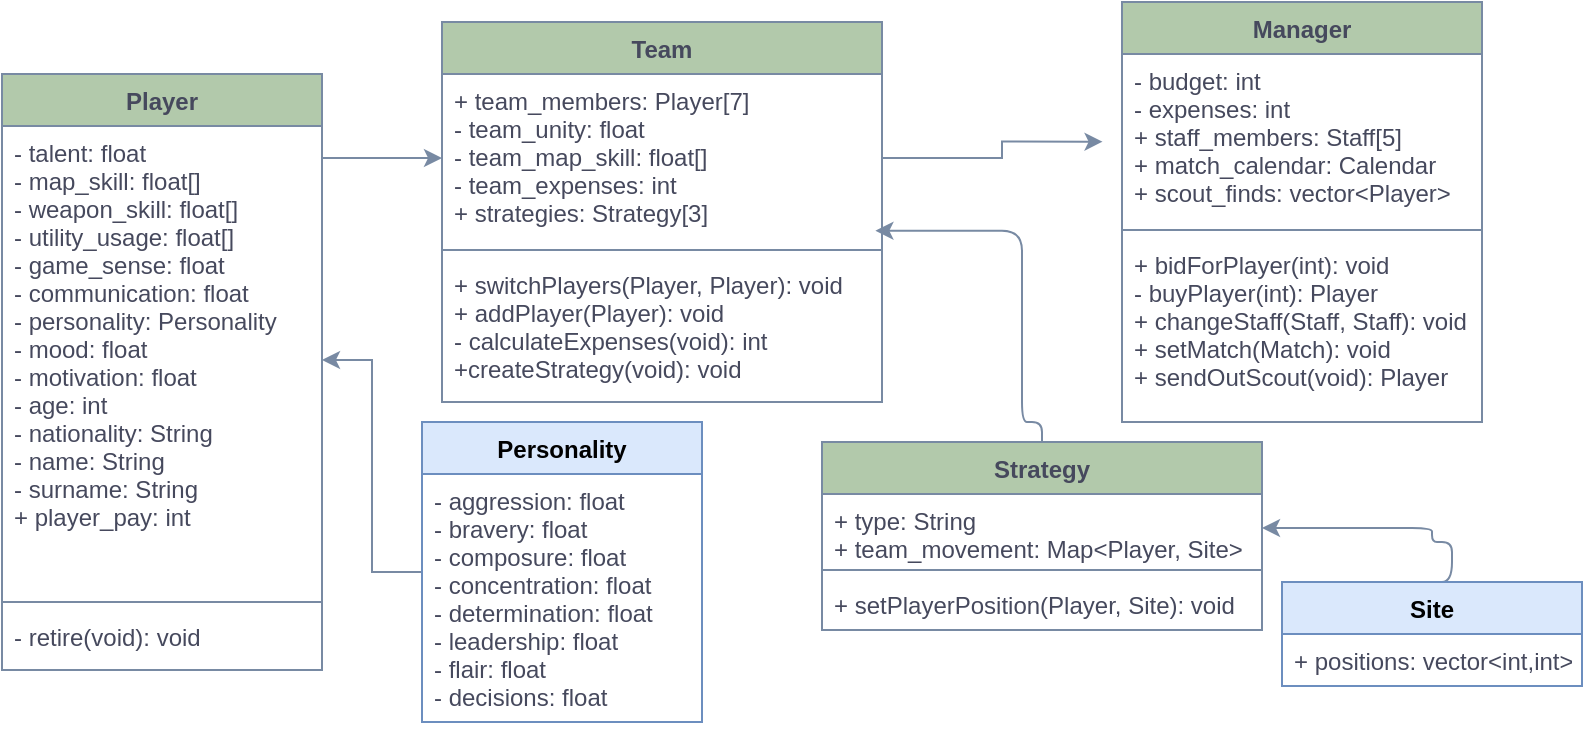 <mxfile version="14.4.2" type="device"><diagram id="JGMPJzbyvDWoWRBRQCqn" name="FPS Menager"><mxGraphModel dx="1022" dy="446" grid="1" gridSize="10" guides="1" tooltips="1" connect="1" arrows="1" fold="1" page="1" pageScale="1" pageWidth="850" pageHeight="1100" math="0" shadow="0"><root><mxCell id="0"/><mxCell id="1" parent="0"/><mxCell id="d4QqwgHZMLwHon4m-uyl-1" value="Team" style="swimlane;fontStyle=1;align=center;verticalAlign=top;childLayout=stackLayout;horizontal=1;startSize=26;horizontalStack=0;resizeParent=1;resizeParentMax=0;resizeLast=0;collapsible=1;marginBottom=0;fillColor=#B2C9AB;strokeColor=#788AA3;fontColor=#46495D;" parent="1" vertex="1"><mxGeometry x="260" y="20" width="220" height="190" as="geometry"/></mxCell><mxCell id="d4QqwgHZMLwHon4m-uyl-2" value="+ team_members: Player[7]&#10;- team_unity: float&#10;- team_map_skill: float[]&#10;- team_expenses: int&#10;+ strategies: Strategy[3]&#10;" style="text;strokeColor=none;fillColor=none;align=left;verticalAlign=top;spacingLeft=4;spacingRight=4;overflow=hidden;rotatable=0;points=[[0,0.5],[1,0.5]];portConstraint=eastwest;fontColor=#46495D;" parent="d4QqwgHZMLwHon4m-uyl-1" vertex="1"><mxGeometry y="26" width="220" height="84" as="geometry"/></mxCell><mxCell id="d4QqwgHZMLwHon4m-uyl-3" value="" style="line;strokeWidth=1;fillColor=none;align=left;verticalAlign=middle;spacingTop=-1;spacingLeft=3;spacingRight=3;rotatable=0;labelPosition=right;points=[];portConstraint=eastwest;strokeColor=#788AA3;fontColor=#46495D;" parent="d4QqwgHZMLwHon4m-uyl-1" vertex="1"><mxGeometry y="110" width="220" height="8" as="geometry"/></mxCell><mxCell id="d4QqwgHZMLwHon4m-uyl-4" value="+ switchPlayers(Player, Player): void&#10;+ addPlayer(Player): void&#10;- calculateExpenses(void): int&#10;+createStrategy(void): void" style="text;strokeColor=none;fillColor=none;align=left;verticalAlign=top;spacingLeft=4;spacingRight=4;overflow=hidden;rotatable=0;points=[[0,0.5],[1,0.5]];portConstraint=eastwest;fontColor=#46495D;" parent="d4QqwgHZMLwHon4m-uyl-1" vertex="1"><mxGeometry y="118" width="220" height="72" as="geometry"/></mxCell><mxCell id="d4QqwgHZMLwHon4m-uyl-10" style="edgeStyle=orthogonalEdgeStyle;rounded=0;orthogonalLoop=1;jettySize=auto;html=1;strokeColor=#788AA3;fontColor=#46495D;entryX=0;entryY=0.5;entryDx=0;entryDy=0;" parent="1" source="d4QqwgHZMLwHon4m-uyl-5" target="d4QqwgHZMLwHon4m-uyl-2" edge="1"><mxGeometry relative="1" as="geometry"><Array as="points"><mxPoint x="190" y="88"/></Array><mxPoint x="290" y="93" as="targetPoint"/></mxGeometry></mxCell><mxCell id="d4QqwgHZMLwHon4m-uyl-5" value="Player" style="swimlane;fontStyle=1;align=center;verticalAlign=top;childLayout=stackLayout;horizontal=1;startSize=26;horizontalStack=0;resizeParent=1;resizeParentMax=0;resizeLast=0;collapsible=1;marginBottom=0;fillColor=#B2C9AB;strokeColor=#788AA3;fontColor=#46495D;" parent="1" vertex="1"><mxGeometry x="40" y="46" width="160" height="298" as="geometry"/></mxCell><mxCell id="d4QqwgHZMLwHon4m-uyl-6" value="- talent: float&#10;- map_skill: float[]&#10;- weapon_skill: float[]&#10;- utility_usage: float[]&#10;- game_sense: float&#10;- communication: float&#10;- personality: Personality  &#10;- mood: float&#10;- motivation: float&#10;- age: int&#10;- nationality: String&#10;- name: String&#10;- surname: String&#10;+ player_pay: int" style="text;strokeColor=none;fillColor=none;align=left;verticalAlign=top;spacingLeft=4;spacingRight=4;overflow=hidden;rotatable=0;points=[[0,0.5],[1,0.5]];portConstraint=eastwest;fontColor=#46495D;" parent="d4QqwgHZMLwHon4m-uyl-5" vertex="1"><mxGeometry y="26" width="160" height="234" as="geometry"/></mxCell><mxCell id="d4QqwgHZMLwHon4m-uyl-7" value="" style="line;strokeWidth=1;fillColor=none;align=left;verticalAlign=middle;spacingTop=-1;spacingLeft=3;spacingRight=3;rotatable=0;labelPosition=right;points=[];portConstraint=eastwest;strokeColor=#788AA3;fontColor=#46495D;" parent="d4QqwgHZMLwHon4m-uyl-5" vertex="1"><mxGeometry y="260" width="160" height="8" as="geometry"/></mxCell><mxCell id="d4QqwgHZMLwHon4m-uyl-8" value="- retire(void): void" style="text;strokeColor=none;fillColor=none;align=left;verticalAlign=top;spacingLeft=4;spacingRight=4;overflow=hidden;rotatable=0;points=[[0,0.5],[1,0.5]];portConstraint=eastwest;fontColor=#46495D;" parent="d4QqwgHZMLwHon4m-uyl-5" vertex="1"><mxGeometry y="268" width="160" height="30" as="geometry"/></mxCell><mxCell id="kuDPgty7mX3tu8Ov-66l-5" style="edgeStyle=orthogonalEdgeStyle;rounded=0;orthogonalLoop=1;jettySize=auto;html=1;entryX=1;entryY=0.5;entryDx=0;entryDy=0;strokeColor=#788AA3;fontColor=#46495D;" parent="1" source="kuDPgty7mX3tu8Ov-66l-1" target="d4QqwgHZMLwHon4m-uyl-6" edge="1"><mxGeometry relative="1" as="geometry"/></mxCell><mxCell id="kuDPgty7mX3tu8Ov-66l-1" value="Personality" style="swimlane;fontStyle=1;childLayout=stackLayout;horizontal=1;startSize=26;fillColor=#dae8fc;horizontalStack=0;resizeParent=1;resizeParentMax=0;resizeLast=0;collapsible=1;marginBottom=0;strokeColor=#6c8ebf;" parent="1" vertex="1"><mxGeometry x="250" y="220" width="140" height="150" as="geometry"/></mxCell><mxCell id="kuDPgty7mX3tu8Ov-66l-2" value="- aggression: float&#10;- bravery: float&#10;- composure: float&#10;- concentration: float&#10;- determination: float&#10;- leadership: float&#10;- flair: float&#10;- decisions: float" style="text;strokeColor=none;fillColor=none;align=left;verticalAlign=top;spacingLeft=4;spacingRight=4;overflow=hidden;rotatable=0;points=[[0,0.5],[1,0.5]];portConstraint=eastwest;fontColor=#46495D;" parent="kuDPgty7mX3tu8Ov-66l-1" vertex="1"><mxGeometry y="26" width="140" height="124" as="geometry"/></mxCell><mxCell id="O9Isf1C4e_mbefrmD2pV-1" value="Manager" style="swimlane;fontStyle=1;align=center;verticalAlign=top;childLayout=stackLayout;horizontal=1;startSize=26;horizontalStack=0;resizeParent=1;resizeParentMax=0;resizeLast=0;collapsible=1;marginBottom=0;fillColor=#B2C9AB;strokeColor=#788AA3;fontColor=#46495D;" vertex="1" parent="1"><mxGeometry x="600" y="10" width="180" height="210" as="geometry"/></mxCell><mxCell id="O9Isf1C4e_mbefrmD2pV-2" value="- budget: int&#10;- expenses: int&#10;+ staff_members: Staff[5]&#10;+ match_calendar: Calendar&#10;+ scout_finds: vector&lt;Player&gt;" style="text;strokeColor=none;fillColor=none;align=left;verticalAlign=top;spacingLeft=4;spacingRight=4;overflow=hidden;rotatable=0;points=[[0,0.5],[1,0.5]];portConstraint=eastwest;fontColor=#46495D;" vertex="1" parent="O9Isf1C4e_mbefrmD2pV-1"><mxGeometry y="26" width="180" height="84" as="geometry"/></mxCell><mxCell id="O9Isf1C4e_mbefrmD2pV-3" value="" style="line;strokeWidth=1;fillColor=none;align=left;verticalAlign=middle;spacingTop=-1;spacingLeft=3;spacingRight=3;rotatable=0;labelPosition=right;points=[];portConstraint=eastwest;strokeColor=#788AA3;fontColor=#46495D;" vertex="1" parent="O9Isf1C4e_mbefrmD2pV-1"><mxGeometry y="110" width="180" height="8" as="geometry"/></mxCell><mxCell id="O9Isf1C4e_mbefrmD2pV-4" value="+ bidForPlayer(int): void&#10;- buyPlayer(int): Player&#10;+ changeStaff(Staff, Staff): void&#10;+ setMatch(Match): void&#10;+ sendOutScout(void): Player" style="text;strokeColor=none;fillColor=none;align=left;verticalAlign=top;spacingLeft=4;spacingRight=4;overflow=hidden;rotatable=0;points=[[0,0.5],[1,0.5]];portConstraint=eastwest;fontColor=#46495D;" vertex="1" parent="O9Isf1C4e_mbefrmD2pV-1"><mxGeometry y="118" width="180" height="92" as="geometry"/></mxCell><mxCell id="O9Isf1C4e_mbefrmD2pV-5" style="edgeStyle=orthogonalEdgeStyle;rounded=0;orthogonalLoop=1;jettySize=auto;html=1;entryX=-0.054;entryY=0.522;entryDx=0;entryDy=0;entryPerimeter=0;strokeColor=#788AA3;fontColor=#46495D;" edge="1" parent="1" source="d4QqwgHZMLwHon4m-uyl-2" target="O9Isf1C4e_mbefrmD2pV-2"><mxGeometry relative="1" as="geometry"/></mxCell><mxCell id="O9Isf1C4e_mbefrmD2pV-6" value="Strategy" style="swimlane;fontStyle=1;align=center;verticalAlign=top;childLayout=stackLayout;horizontal=1;startSize=26;horizontalStack=0;resizeParent=1;resizeParentMax=0;resizeLast=0;collapsible=1;marginBottom=0;rounded=0;sketch=0;strokeColor=#788AA3;fillColor=#B2C9AB;fontColor=#46495D;" vertex="1" parent="1"><mxGeometry x="450" y="230" width="220" height="94" as="geometry"/></mxCell><mxCell id="O9Isf1C4e_mbefrmD2pV-7" value="+ type: String&#10;+ team_movement: Map&lt;Player, Site&gt;" style="text;strokeColor=none;fillColor=none;align=left;verticalAlign=top;spacingLeft=4;spacingRight=4;overflow=hidden;rotatable=0;points=[[0,0.5],[1,0.5]];portConstraint=eastwest;fontColor=#46495D;" vertex="1" parent="O9Isf1C4e_mbefrmD2pV-6"><mxGeometry y="26" width="220" height="34" as="geometry"/></mxCell><mxCell id="O9Isf1C4e_mbefrmD2pV-8" value="" style="line;strokeWidth=1;fillColor=none;align=left;verticalAlign=middle;spacingTop=-1;spacingLeft=3;spacingRight=3;rotatable=0;labelPosition=right;points=[];portConstraint=eastwest;strokeColor=#788AA3;fontColor=#46495D;" vertex="1" parent="O9Isf1C4e_mbefrmD2pV-6"><mxGeometry y="60" width="220" height="8" as="geometry"/></mxCell><mxCell id="O9Isf1C4e_mbefrmD2pV-9" value="+ setPlayerPosition(Player, Site): void" style="text;strokeColor=none;fillColor=none;align=left;verticalAlign=top;spacingLeft=4;spacingRight=4;overflow=hidden;rotatable=0;points=[[0,0.5],[1,0.5]];portConstraint=eastwest;fontColor=#46495D;" vertex="1" parent="O9Isf1C4e_mbefrmD2pV-6"><mxGeometry y="68" width="220" height="26" as="geometry"/></mxCell><mxCell id="O9Isf1C4e_mbefrmD2pV-10" style="edgeStyle=orthogonalEdgeStyle;curved=0;rounded=1;sketch=0;orthogonalLoop=1;jettySize=auto;html=1;entryX=0.985;entryY=0.933;entryDx=0;entryDy=0;entryPerimeter=0;strokeColor=#788AA3;fillColor=#B2C9AB;fontColor=#46495D;exitX=0.5;exitY=0;exitDx=0;exitDy=0;" edge="1" parent="1" source="O9Isf1C4e_mbefrmD2pV-6" target="d4QqwgHZMLwHon4m-uyl-2"><mxGeometry relative="1" as="geometry"><Array as="points"><mxPoint x="560" y="220"/><mxPoint x="550" y="220"/><mxPoint x="550" y="124"/></Array></mxGeometry></mxCell><mxCell id="O9Isf1C4e_mbefrmD2pV-15" style="edgeStyle=orthogonalEdgeStyle;curved=0;rounded=1;sketch=0;orthogonalLoop=1;jettySize=auto;html=1;entryX=1;entryY=0.5;entryDx=0;entryDy=0;strokeColor=#788AA3;fillColor=#B2C9AB;fontColor=#46495D;exitX=0.5;exitY=0;exitDx=0;exitDy=0;" edge="1" parent="1" source="O9Isf1C4e_mbefrmD2pV-11" target="O9Isf1C4e_mbefrmD2pV-7"><mxGeometry relative="1" as="geometry"><Array as="points"><mxPoint x="765" y="300"/><mxPoint x="765" y="280"/><mxPoint x="755" y="280"/><mxPoint x="755" y="273"/></Array></mxGeometry></mxCell><mxCell id="O9Isf1C4e_mbefrmD2pV-11" value="Site" style="swimlane;fontStyle=1;childLayout=stackLayout;horizontal=1;startSize=26;fillColor=#dae8fc;horizontalStack=0;resizeParent=1;resizeParentMax=0;resizeLast=0;collapsible=1;marginBottom=0;rounded=0;sketch=0;strokeColor=#6c8ebf;" vertex="1" parent="1"><mxGeometry x="680" y="300" width="150" height="52" as="geometry"/></mxCell><mxCell id="O9Isf1C4e_mbefrmD2pV-12" value="+ positions: vector&lt;int,int&gt;" style="text;strokeColor=none;fillColor=none;align=left;verticalAlign=top;spacingLeft=4;spacingRight=4;overflow=hidden;rotatable=0;points=[[0,0.5],[1,0.5]];portConstraint=eastwest;fontColor=#46495D;" vertex="1" parent="O9Isf1C4e_mbefrmD2pV-11"><mxGeometry y="26" width="150" height="26" as="geometry"/></mxCell></root></mxGraphModel></diagram></mxfile>